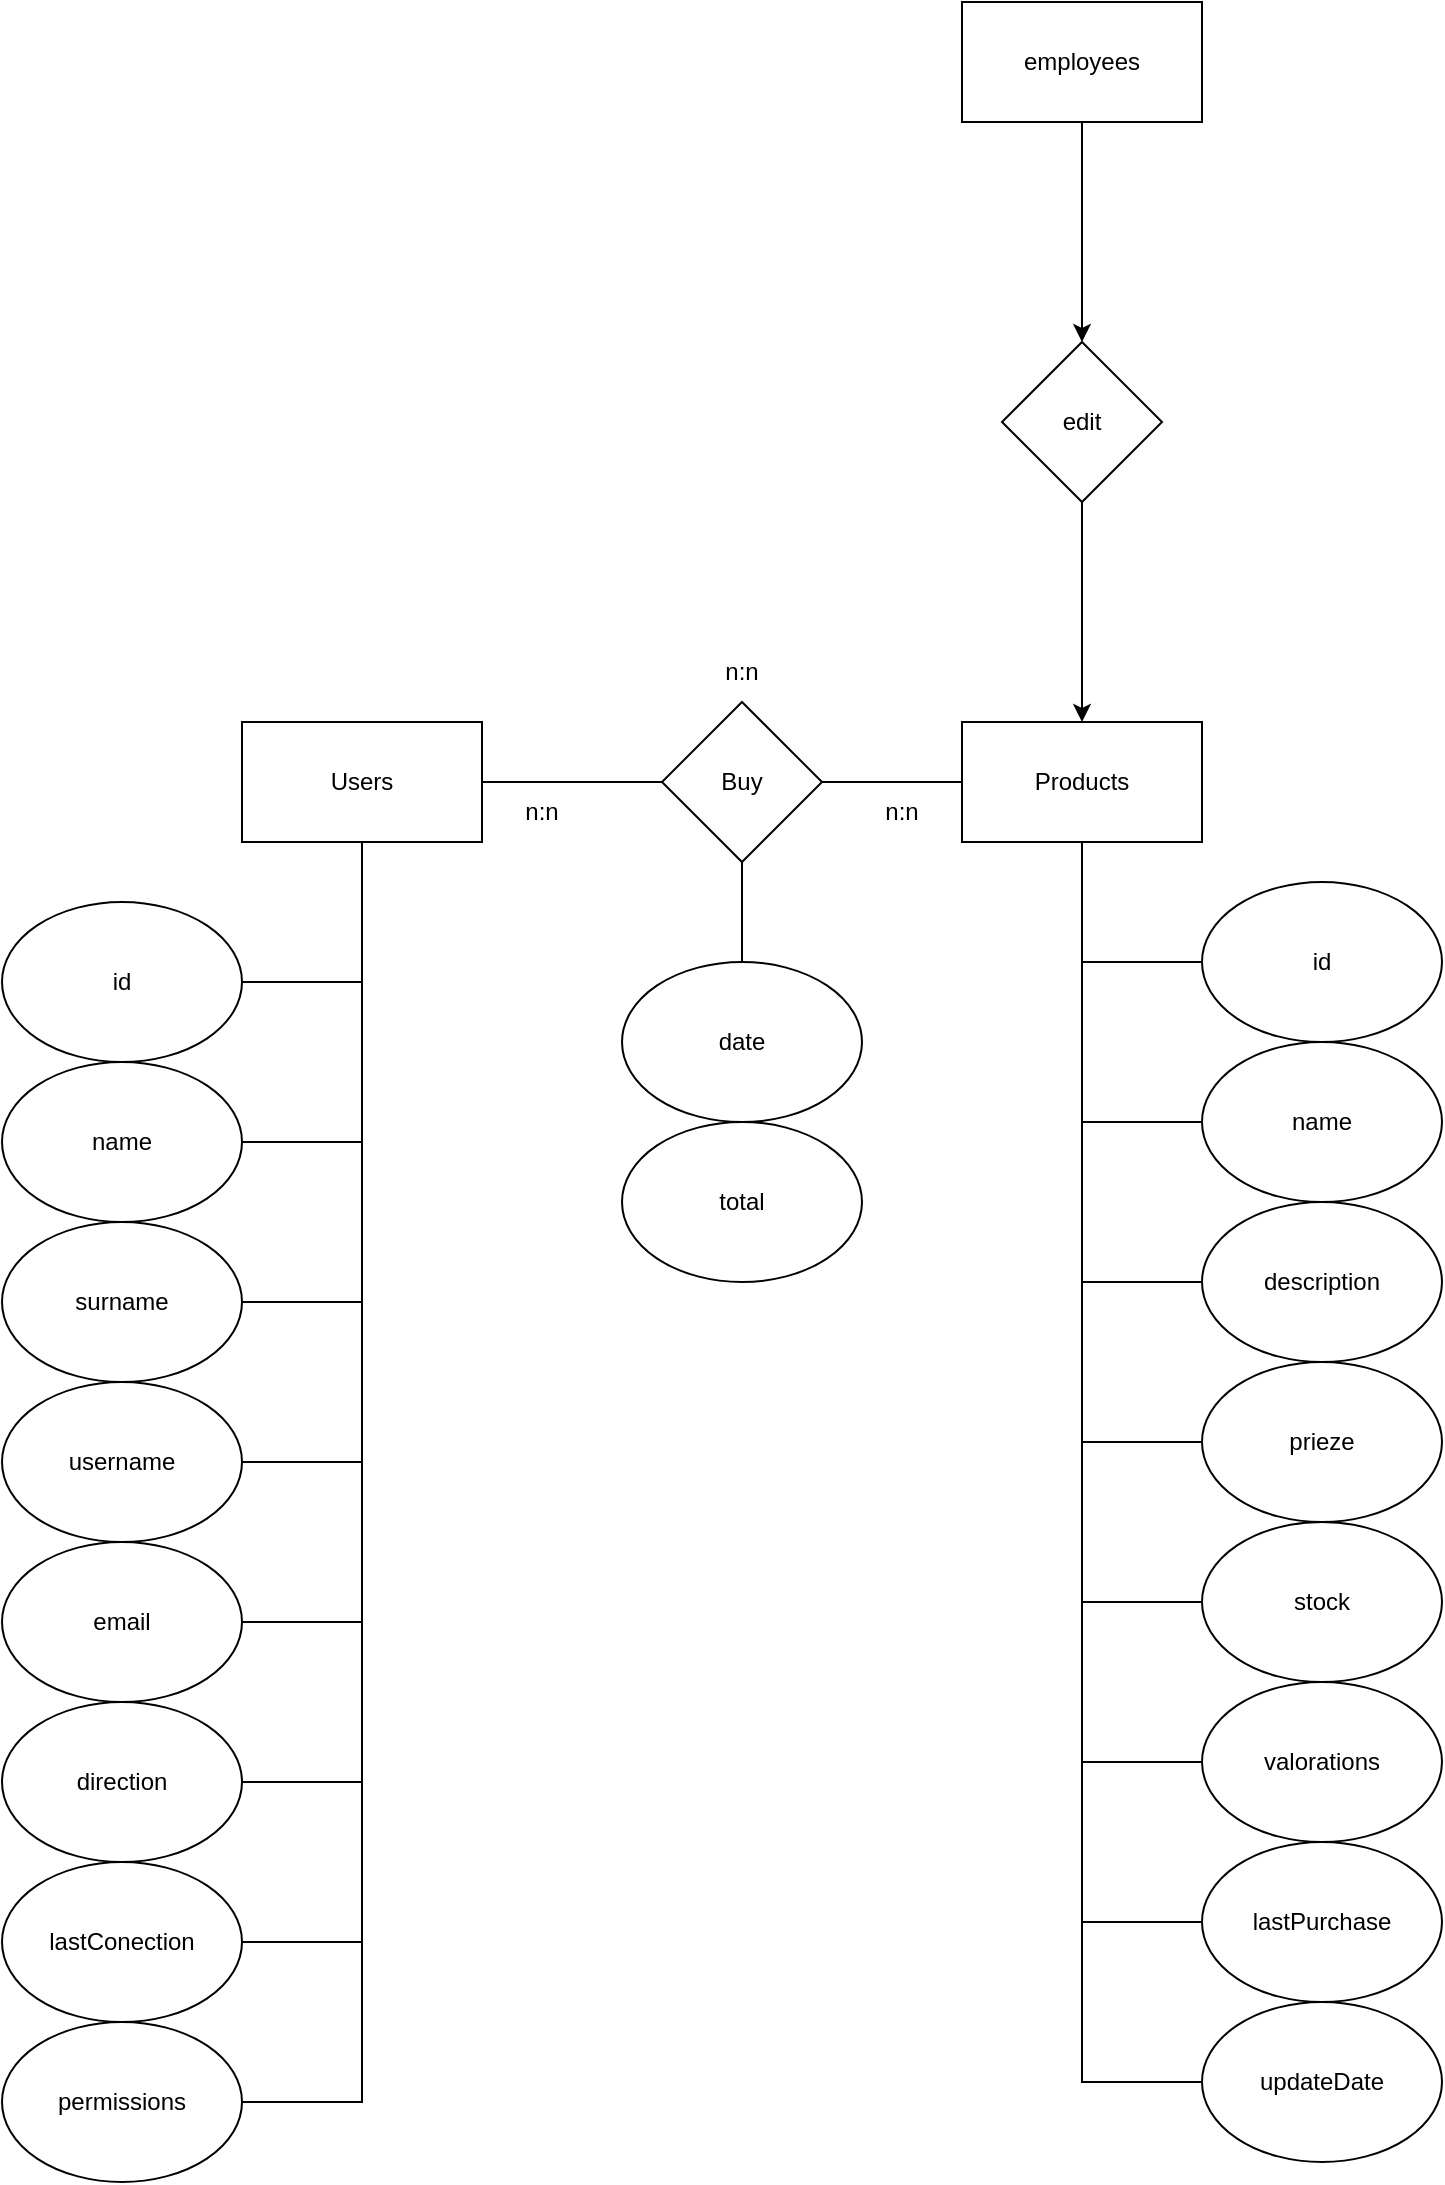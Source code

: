 <mxfile pages="2">
    <diagram name="Página-1" id="zLtE0ibs6d010ro-zzsu">
        <mxGraphModel dx="1560" dy="1284" grid="1" gridSize="10" guides="1" tooltips="1" connect="1" arrows="0" fold="1" page="0" pageScale="1" pageWidth="827" pageHeight="1169" math="0" shadow="0">
            <root>
                <mxCell id="0"/>
                <mxCell id="1" parent="0"/>
                <mxCell id="B8uFKf191cSAA51dwMwf-5" style="edgeStyle=orthogonalEdgeStyle;rounded=0;orthogonalLoop=1;jettySize=auto;html=1;exitX=1;exitY=0.5;exitDx=0;exitDy=0;entryX=0;entryY=0.5;entryDx=0;entryDy=0;endArrow=none;endFill=0;" parent="1" source="B8uFKf191cSAA51dwMwf-1" target="B8uFKf191cSAA51dwMwf-4" edge="1">
                    <mxGeometry relative="1" as="geometry"/>
                </mxCell>
                <mxCell id="B8uFKf191cSAA51dwMwf-17" style="edgeStyle=orthogonalEdgeStyle;rounded=0;orthogonalLoop=1;jettySize=auto;html=1;exitX=0.5;exitY=1;exitDx=0;exitDy=0;entryX=1;entryY=0.5;entryDx=0;entryDy=0;endArrow=none;endFill=0;" parent="1" source="B8uFKf191cSAA51dwMwf-1" target="B8uFKf191cSAA51dwMwf-8" edge="1">
                    <mxGeometry relative="1" as="geometry"/>
                </mxCell>
                <mxCell id="B8uFKf191cSAA51dwMwf-21" style="edgeStyle=orthogonalEdgeStyle;rounded=0;orthogonalLoop=1;jettySize=auto;html=1;exitX=0.5;exitY=1;exitDx=0;exitDy=0;entryX=1;entryY=0.5;entryDx=0;entryDy=0;endArrow=none;endFill=0;" parent="1" source="B8uFKf191cSAA51dwMwf-1" target="B8uFKf191cSAA51dwMwf-9" edge="1">
                    <mxGeometry relative="1" as="geometry"/>
                </mxCell>
                <mxCell id="B8uFKf191cSAA51dwMwf-22" style="edgeStyle=orthogonalEdgeStyle;rounded=0;orthogonalLoop=1;jettySize=auto;html=1;exitX=0.5;exitY=1;exitDx=0;exitDy=0;entryX=1;entryY=0.5;entryDx=0;entryDy=0;endArrow=none;endFill=0;" parent="1" source="B8uFKf191cSAA51dwMwf-1" target="B8uFKf191cSAA51dwMwf-14" edge="1">
                    <mxGeometry relative="1" as="geometry"/>
                </mxCell>
                <mxCell id="B8uFKf191cSAA51dwMwf-23" style="edgeStyle=orthogonalEdgeStyle;rounded=0;orthogonalLoop=1;jettySize=auto;html=1;exitX=0.5;exitY=1;exitDx=0;exitDy=0;entryX=1;entryY=0.5;entryDx=0;entryDy=0;endArrow=none;endFill=0;" parent="1" source="B8uFKf191cSAA51dwMwf-1" target="B8uFKf191cSAA51dwMwf-15" edge="1">
                    <mxGeometry relative="1" as="geometry"/>
                </mxCell>
                <mxCell id="B8uFKf191cSAA51dwMwf-24" style="edgeStyle=orthogonalEdgeStyle;rounded=0;orthogonalLoop=1;jettySize=auto;html=1;exitX=0.5;exitY=1;exitDx=0;exitDy=0;entryX=1;entryY=0.5;entryDx=0;entryDy=0;endArrow=none;endFill=0;" parent="1" source="B8uFKf191cSAA51dwMwf-1" target="B8uFKf191cSAA51dwMwf-16" edge="1">
                    <mxGeometry relative="1" as="geometry"/>
                </mxCell>
                <mxCell id="YQaQGq-jw3JlMh1jrU6u-14" style="edgeStyle=orthogonalEdgeStyle;rounded=0;orthogonalLoop=1;jettySize=auto;html=1;exitX=0.5;exitY=1;exitDx=0;exitDy=0;entryX=1;entryY=0.5;entryDx=0;entryDy=0;endArrow=none;endFill=0;" edge="1" parent="1" source="B8uFKf191cSAA51dwMwf-1" target="YQaQGq-jw3JlMh1jrU6u-12">
                    <mxGeometry relative="1" as="geometry"/>
                </mxCell>
                <mxCell id="YQaQGq-jw3JlMh1jrU6u-15" style="edgeStyle=orthogonalEdgeStyle;rounded=0;orthogonalLoop=1;jettySize=auto;html=1;exitX=0.5;exitY=1;exitDx=0;exitDy=0;entryX=1;entryY=0.5;entryDx=0;entryDy=0;endArrow=none;endFill=0;" edge="1" parent="1" source="B8uFKf191cSAA51dwMwf-1" target="YQaQGq-jw3JlMh1jrU6u-13">
                    <mxGeometry relative="1" as="geometry"/>
                </mxCell>
                <mxCell id="84ilnR-A8_lW_JfIz8pq-13" style="edgeStyle=orthogonalEdgeStyle;rounded=0;orthogonalLoop=1;jettySize=auto;html=1;exitX=0.5;exitY=1;exitDx=0;exitDy=0;entryX=1;entryY=0.5;entryDx=0;entryDy=0;endArrow=none;endFill=0;" edge="1" parent="1" source="B8uFKf191cSAA51dwMwf-1" target="84ilnR-A8_lW_JfIz8pq-12">
                    <mxGeometry relative="1" as="geometry"/>
                </mxCell>
                <mxCell id="B8uFKf191cSAA51dwMwf-1" value="Users" style="rounded=0;whiteSpace=wrap;html=1;" parent="1" vertex="1">
                    <mxGeometry x="70" y="140" width="120" height="60" as="geometry"/>
                </mxCell>
                <mxCell id="Fx9NDmlgZ-6RsZe8h9xq-7" style="edgeStyle=orthogonalEdgeStyle;rounded=0;orthogonalLoop=1;jettySize=auto;html=1;exitX=0.5;exitY=1;exitDx=0;exitDy=0;entryX=0;entryY=0.5;entryDx=0;entryDy=0;endArrow=none;endFill=0;" edge="1" parent="1" source="B8uFKf191cSAA51dwMwf-3" target="2">
                    <mxGeometry relative="1" as="geometry"/>
                </mxCell>
                <mxCell id="Fx9NDmlgZ-6RsZe8h9xq-8" style="edgeStyle=orthogonalEdgeStyle;rounded=0;orthogonalLoop=1;jettySize=auto;html=1;exitX=0.5;exitY=1;exitDx=0;exitDy=0;entryX=0;entryY=0.5;entryDx=0;entryDy=0;endArrow=none;endFill=0;" edge="1" parent="1" source="B8uFKf191cSAA51dwMwf-3" target="3">
                    <mxGeometry relative="1" as="geometry"/>
                </mxCell>
                <mxCell id="Fx9NDmlgZ-6RsZe8h9xq-9" style="edgeStyle=orthogonalEdgeStyle;rounded=0;orthogonalLoop=1;jettySize=auto;html=1;exitX=0.5;exitY=1;exitDx=0;exitDy=0;entryX=0;entryY=0.5;entryDx=0;entryDy=0;endArrow=none;endFill=0;" edge="1" parent="1" source="B8uFKf191cSAA51dwMwf-3" target="4">
                    <mxGeometry relative="1" as="geometry"/>
                </mxCell>
                <mxCell id="qD_ROZRWz0owMXq2W0Wv-12" style="edgeStyle=orthogonalEdgeStyle;rounded=0;orthogonalLoop=1;jettySize=auto;html=1;exitX=0.5;exitY=1;exitDx=0;exitDy=0;entryX=0;entryY=0.5;entryDx=0;entryDy=0;endArrow=none;endFill=0;" edge="1" parent="1" source="B8uFKf191cSAA51dwMwf-3" target="11">
                    <mxGeometry relative="1" as="geometry"/>
                </mxCell>
                <mxCell id="qD_ROZRWz0owMXq2W0Wv-13" style="edgeStyle=orthogonalEdgeStyle;rounded=0;orthogonalLoop=1;jettySize=auto;html=1;exitX=0.5;exitY=1;exitDx=0;exitDy=0;entryX=0;entryY=0.5;entryDx=0;entryDy=0;endArrow=none;endFill=0;" edge="1" parent="1" source="B8uFKf191cSAA51dwMwf-3" target="12">
                    <mxGeometry relative="1" as="geometry"/>
                </mxCell>
                <mxCell id="qD_ROZRWz0owMXq2W0Wv-14" style="edgeStyle=orthogonalEdgeStyle;rounded=0;orthogonalLoop=1;jettySize=auto;html=1;exitX=0.5;exitY=1;exitDx=0;exitDy=0;entryX=0;entryY=0.5;entryDx=0;entryDy=0;endArrow=none;endFill=0;" edge="1" parent="1" source="B8uFKf191cSAA51dwMwf-3" target="5">
                    <mxGeometry relative="1" as="geometry"/>
                </mxCell>
                <mxCell id="qD_ROZRWz0owMXq2W0Wv-15" style="edgeStyle=orthogonalEdgeStyle;rounded=0;orthogonalLoop=1;jettySize=auto;html=1;exitX=0.5;exitY=1;exitDx=0;exitDy=0;entryX=0;entryY=0.5;entryDx=0;entryDy=0;endArrow=none;endFill=0;" edge="1" parent="1" source="B8uFKf191cSAA51dwMwf-3" target="6">
                    <mxGeometry relative="1" as="geometry"/>
                </mxCell>
                <mxCell id="qD_ROZRWz0owMXq2W0Wv-16" style="edgeStyle=orthogonalEdgeStyle;rounded=0;orthogonalLoop=1;jettySize=auto;html=1;exitX=0.5;exitY=1;exitDx=0;exitDy=0;entryX=0;entryY=0.5;entryDx=0;entryDy=0;endArrow=none;endFill=0;" edge="1" parent="1" source="B8uFKf191cSAA51dwMwf-3" target="7">
                    <mxGeometry relative="1" as="geometry"/>
                </mxCell>
                <mxCell id="B8uFKf191cSAA51dwMwf-3" value="Products" style="rounded=0;whiteSpace=wrap;html=1;" parent="1" vertex="1">
                    <mxGeometry x="430" y="140" width="120" height="60" as="geometry"/>
                </mxCell>
                <mxCell id="B8uFKf191cSAA51dwMwf-6" style="edgeStyle=orthogonalEdgeStyle;rounded=0;orthogonalLoop=1;jettySize=auto;html=1;exitX=1;exitY=0.5;exitDx=0;exitDy=0;endArrow=none;endFill=0;" parent="1" source="B8uFKf191cSAA51dwMwf-4" target="B8uFKf191cSAA51dwMwf-3" edge="1">
                    <mxGeometry relative="1" as="geometry"/>
                </mxCell>
                <mxCell id="B8uFKf191cSAA51dwMwf-29" style="edgeStyle=orthogonalEdgeStyle;rounded=0;orthogonalLoop=1;jettySize=auto;html=1;exitX=0.5;exitY=1;exitDx=0;exitDy=0;entryX=0.5;entryY=0;entryDx=0;entryDy=0;endArrow=none;endFill=0;" parent="1" source="B8uFKf191cSAA51dwMwf-4" target="B8uFKf191cSAA51dwMwf-28" edge="1">
                    <mxGeometry relative="1" as="geometry"/>
                </mxCell>
                <mxCell id="xn379rYhinWIgHz6Pm18-13" style="edgeStyle=orthogonalEdgeStyle;rounded=0;orthogonalLoop=1;jettySize=auto;html=1;exitX=0.5;exitY=1;exitDx=0;exitDy=0;entryX=0.5;entryY=0;entryDx=0;entryDy=0;endArrow=none;endFill=0;" edge="1" parent="1" source="B8uFKf191cSAA51dwMwf-4" target="xn379rYhinWIgHz6Pm18-12">
                    <mxGeometry relative="1" as="geometry"/>
                </mxCell>
                <mxCell id="B8uFKf191cSAA51dwMwf-4" value="Buy" style="rhombus;whiteSpace=wrap;html=1;" parent="1" vertex="1">
                    <mxGeometry x="280" y="130" width="80" height="80" as="geometry"/>
                </mxCell>
                <mxCell id="B8uFKf191cSAA51dwMwf-8" value="id" style="ellipse;whiteSpace=wrap;html=1;" parent="1" vertex="1">
                    <mxGeometry x="-50" y="230" width="120" height="80" as="geometry"/>
                </mxCell>
                <mxCell id="B8uFKf191cSAA51dwMwf-9" value="name" style="ellipse;whiteSpace=wrap;html=1;" parent="1" vertex="1">
                    <mxGeometry x="-50" y="310" width="120" height="80" as="geometry"/>
                </mxCell>
                <mxCell id="B8uFKf191cSAA51dwMwf-14" value="surname" style="ellipse;whiteSpace=wrap;html=1;" parent="1" vertex="1">
                    <mxGeometry x="-50" y="390" width="120" height="80" as="geometry"/>
                </mxCell>
                <mxCell id="B8uFKf191cSAA51dwMwf-15" value="email" style="ellipse;whiteSpace=wrap;html=1;" parent="1" vertex="1">
                    <mxGeometry x="-50" y="550" width="120" height="80" as="geometry"/>
                </mxCell>
                <mxCell id="B8uFKf191cSAA51dwMwf-16" value="lastConection" style="ellipse;whiteSpace=wrap;html=1;" parent="1" vertex="1">
                    <mxGeometry x="-50" y="710" width="120" height="80" as="geometry"/>
                </mxCell>
                <mxCell id="B8uFKf191cSAA51dwMwf-25" value="n:n" style="text;strokeColor=none;align=center;fillColor=none;html=1;verticalAlign=middle;whiteSpace=wrap;rounded=0;" parent="1" vertex="1">
                    <mxGeometry x="190" y="170" width="60" height="30" as="geometry"/>
                </mxCell>
                <mxCell id="B8uFKf191cSAA51dwMwf-26" value="n:n" style="text;strokeColor=none;align=center;fillColor=none;html=1;verticalAlign=middle;whiteSpace=wrap;rounded=0;" parent="1" vertex="1">
                    <mxGeometry x="370" y="170" width="60" height="30" as="geometry"/>
                </mxCell>
                <mxCell id="B8uFKf191cSAA51dwMwf-27" value="n:n" style="text;strokeColor=none;align=center;fillColor=none;html=1;verticalAlign=middle;whiteSpace=wrap;rounded=0;" parent="1" vertex="1">
                    <mxGeometry x="290" y="100" width="60" height="30" as="geometry"/>
                </mxCell>
                <mxCell id="B8uFKf191cSAA51dwMwf-28" value="date" style="ellipse;whiteSpace=wrap;html=1;" parent="1" vertex="1">
                    <mxGeometry x="260" y="260" width="120" height="80" as="geometry"/>
                </mxCell>
                <mxCell id="2" value="id" style="ellipse;whiteSpace=wrap;html=1;" vertex="1" parent="1">
                    <mxGeometry x="550" y="220" width="120" height="80" as="geometry"/>
                </mxCell>
                <mxCell id="3" value="name" style="ellipse;whiteSpace=wrap;html=1;" vertex="1" parent="1">
                    <mxGeometry x="550" y="300" width="120" height="80" as="geometry"/>
                </mxCell>
                <mxCell id="4" value="stock" style="ellipse;whiteSpace=wrap;html=1;" vertex="1" parent="1">
                    <mxGeometry x="550" y="540" width="120" height="80" as="geometry"/>
                </mxCell>
                <mxCell id="5" value="valorations" style="ellipse;whiteSpace=wrap;html=1;" vertex="1" parent="1">
                    <mxGeometry x="550" y="620" width="120" height="80" as="geometry"/>
                </mxCell>
                <mxCell id="6" value="lastPurchase" style="ellipse;whiteSpace=wrap;html=1;" vertex="1" parent="1">
                    <mxGeometry x="550" y="700" width="120" height="80" as="geometry"/>
                </mxCell>
                <mxCell id="7" value="updateDate" style="ellipse;whiteSpace=wrap;html=1;" vertex="1" parent="1">
                    <mxGeometry x="550" y="780" width="120" height="80" as="geometry"/>
                </mxCell>
                <mxCell id="11" value="prieze" style="ellipse;whiteSpace=wrap;html=1;" vertex="1" parent="1">
                    <mxGeometry x="550" y="460" width="120" height="80" as="geometry"/>
                </mxCell>
                <mxCell id="12" value="description" style="ellipse;whiteSpace=wrap;html=1;" vertex="1" parent="1">
                    <mxGeometry x="550" y="380" width="120" height="80" as="geometry"/>
                </mxCell>
                <mxCell id="YQaQGq-jw3JlMh1jrU6u-12" value="username" style="ellipse;whiteSpace=wrap;html=1;" vertex="1" parent="1">
                    <mxGeometry x="-50" y="470" width="120" height="80" as="geometry"/>
                </mxCell>
                <mxCell id="YQaQGq-jw3JlMh1jrU6u-13" value="direction" style="ellipse;whiteSpace=wrap;html=1;" vertex="1" parent="1">
                    <mxGeometry x="-50" y="630" width="120" height="80" as="geometry"/>
                </mxCell>
                <mxCell id="xn379rYhinWIgHz6Pm18-12" value="total" style="ellipse;whiteSpace=wrap;html=1;" vertex="1" parent="1">
                    <mxGeometry x="260" y="340" width="120" height="80" as="geometry"/>
                </mxCell>
                <mxCell id="84ilnR-A8_lW_JfIz8pq-12" value="permissions" style="ellipse;whiteSpace=wrap;html=1;" vertex="1" parent="1">
                    <mxGeometry x="-50" y="790" width="120" height="80" as="geometry"/>
                </mxCell>
                <mxCell id="u-zSCYOoZeYXMoc56wpQ-14" style="edgeStyle=orthogonalEdgeStyle;rounded=0;orthogonalLoop=1;jettySize=auto;html=1;exitX=0.5;exitY=1;exitDx=0;exitDy=0;entryX=0.5;entryY=0;entryDx=0;entryDy=0;" edge="1" parent="1" source="u-zSCYOoZeYXMoc56wpQ-12" target="u-zSCYOoZeYXMoc56wpQ-13">
                    <mxGeometry relative="1" as="geometry"/>
                </mxCell>
                <mxCell id="u-zSCYOoZeYXMoc56wpQ-12" value="employees" style="rounded=0;whiteSpace=wrap;html=1;" vertex="1" parent="1">
                    <mxGeometry x="430" y="-220" width="120" height="60" as="geometry"/>
                </mxCell>
                <mxCell id="u-zSCYOoZeYXMoc56wpQ-18" style="edgeStyle=orthogonalEdgeStyle;rounded=0;orthogonalLoop=1;jettySize=auto;html=1;exitX=0.5;exitY=1;exitDx=0;exitDy=0;entryX=0.5;entryY=0;entryDx=0;entryDy=0;" edge="1" parent="1" source="u-zSCYOoZeYXMoc56wpQ-13" target="B8uFKf191cSAA51dwMwf-3">
                    <mxGeometry relative="1" as="geometry"/>
                </mxCell>
                <mxCell id="u-zSCYOoZeYXMoc56wpQ-13" value="edit" style="rhombus;whiteSpace=wrap;html=1;" vertex="1" parent="1">
                    <mxGeometry x="450" y="-50" width="80" height="80" as="geometry"/>
                </mxCell>
            </root>
        </mxGraphModel>
    </diagram>
    <diagram id="TvPcQCiz99zke4HLROEd" name="Página-2">
        <mxGraphModel dx="812" dy="619" grid="1" gridSize="10" guides="1" tooltips="1" connect="1" arrows="1" fold="1" page="1" pageScale="1" pageWidth="827" pageHeight="1169" math="0" shadow="0">
            <root>
                <mxCell id="0"/>
                <mxCell id="1" parent="0"/>
                <mxCell id="waSs9sh0I_em87xPHPR--1" value="Users" style="swimlane;fontStyle=0;childLayout=stackLayout;horizontal=1;startSize=30;horizontalStack=0;resizeParent=1;resizeParentMax=0;resizeLast=0;collapsible=1;marginBottom=0;whiteSpace=wrap;html=1;" vertex="1" parent="1">
                    <mxGeometry x="120" y="280" width="140" height="300" as="geometry"/>
                </mxCell>
                <mxCell id="waSs9sh0I_em87xPHPR--2" value="user_id (PK)" style="text;strokeColor=none;fillColor=none;align=left;verticalAlign=middle;spacingLeft=4;spacingRight=4;overflow=hidden;points=[[0,0.5],[1,0.5]];portConstraint=eastwest;rotatable=0;whiteSpace=wrap;html=1;" vertex="1" parent="waSs9sh0I_em87xPHPR--1">
                    <mxGeometry y="30" width="140" height="30" as="geometry"/>
                </mxCell>
                <mxCell id="waSs9sh0I_em87xPHPR--3" value="name" style="text;strokeColor=none;fillColor=none;align=left;verticalAlign=middle;spacingLeft=4;spacingRight=4;overflow=hidden;points=[[0,0.5],[1,0.5]];portConstraint=eastwest;rotatable=0;whiteSpace=wrap;html=1;" vertex="1" parent="waSs9sh0I_em87xPHPR--1">
                    <mxGeometry y="60" width="140" height="30" as="geometry"/>
                </mxCell>
                <mxCell id="waSs9sh0I_em87xPHPR--4" value="surname" style="text;strokeColor=none;fillColor=none;align=left;verticalAlign=middle;spacingLeft=4;spacingRight=4;overflow=hidden;points=[[0,0.5],[1,0.5]];portConstraint=eastwest;rotatable=0;whiteSpace=wrap;html=1;" vertex="1" parent="waSs9sh0I_em87xPHPR--1">
                    <mxGeometry y="90" width="140" height="30" as="geometry"/>
                </mxCell>
                <mxCell id="DWkxQuJaiUWNsjdUbV-W-1" value="username" style="text;strokeColor=none;fillColor=none;align=left;verticalAlign=middle;spacingLeft=4;spacingRight=4;overflow=hidden;points=[[0,0.5],[1,0.5]];portConstraint=eastwest;rotatable=0;whiteSpace=wrap;html=1;" vertex="1" parent="waSs9sh0I_em87xPHPR--1">
                    <mxGeometry y="120" width="140" height="30" as="geometry"/>
                </mxCell>
                <mxCell id="BSHsVKtRgK_aZmBgOyL4-1" value="email" style="text;strokeColor=none;fillColor=none;align=left;verticalAlign=middle;spacingLeft=4;spacingRight=4;overflow=hidden;points=[[0,0.5],[1,0.5]];portConstraint=eastwest;rotatable=0;whiteSpace=wrap;html=1;" vertex="1" parent="waSs9sh0I_em87xPHPR--1">
                    <mxGeometry y="150" width="140" height="30" as="geometry"/>
                </mxCell>
                <mxCell id="BSHsVKtRgK_aZmBgOyL4-3" value="password" style="text;strokeColor=none;fillColor=none;align=left;verticalAlign=middle;spacingLeft=4;spacingRight=4;overflow=hidden;points=[[0,0.5],[1,0.5]];portConstraint=eastwest;rotatable=0;whiteSpace=wrap;html=1;" vertex="1" parent="waSs9sh0I_em87xPHPR--1">
                    <mxGeometry y="180" width="140" height="30" as="geometry"/>
                </mxCell>
                <mxCell id="DWkxQuJaiUWNsjdUbV-W-2" value="direction" style="text;strokeColor=none;fillColor=none;align=left;verticalAlign=middle;spacingLeft=4;spacingRight=4;overflow=hidden;points=[[0,0.5],[1,0.5]];portConstraint=eastwest;rotatable=0;whiteSpace=wrap;html=1;" vertex="1" parent="waSs9sh0I_em87xPHPR--1">
                    <mxGeometry y="210" width="140" height="30" as="geometry"/>
                </mxCell>
                <mxCell id="BSHsVKtRgK_aZmBgOyL4-2" value="lastConnection" style="text;strokeColor=none;fillColor=none;align=left;verticalAlign=middle;spacingLeft=4;spacingRight=4;overflow=hidden;points=[[0,0.5],[1,0.5]];portConstraint=eastwest;rotatable=0;whiteSpace=wrap;html=1;" vertex="1" parent="waSs9sh0I_em87xPHPR--1">
                    <mxGeometry y="240" width="140" height="30" as="geometry"/>
                </mxCell>
                <mxCell id="gThPDJ6F8PH8_wV4CeO_-5" value="permissions" style="text;strokeColor=none;fillColor=none;align=left;verticalAlign=middle;spacingLeft=4;spacingRight=4;overflow=hidden;points=[[0,0.5],[1,0.5]];portConstraint=eastwest;rotatable=0;whiteSpace=wrap;html=1;" vertex="1" parent="waSs9sh0I_em87xPHPR--1">
                    <mxGeometry y="270" width="140" height="30" as="geometry"/>
                </mxCell>
                <mxCell id="BSHsVKtRgK_aZmBgOyL4-8" value="products" style="swimlane;fontStyle=0;childLayout=stackLayout;horizontal=1;startSize=30;horizontalStack=0;resizeParent=1;resizeParentMax=0;resizeLast=0;collapsible=1;marginBottom=0;whiteSpace=wrap;html=1;" vertex="1" parent="1">
                    <mxGeometry x="1030" y="280" width="140" height="300" as="geometry"/>
                </mxCell>
                <mxCell id="BSHsVKtRgK_aZmBgOyL4-9" value="product_id" style="text;strokeColor=none;fillColor=none;align=left;verticalAlign=middle;spacingLeft=4;spacingRight=4;overflow=hidden;points=[[0,0.5],[1,0.5]];portConstraint=eastwest;rotatable=0;whiteSpace=wrap;html=1;" vertex="1" parent="BSHsVKtRgK_aZmBgOyL4-8">
                    <mxGeometry y="30" width="140" height="30" as="geometry"/>
                </mxCell>
                <mxCell id="BSHsVKtRgK_aZmBgOyL4-10" value="name" style="text;strokeColor=none;fillColor=none;align=left;verticalAlign=middle;spacingLeft=4;spacingRight=4;overflow=hidden;points=[[0,0.5],[1,0.5]];portConstraint=eastwest;rotatable=0;whiteSpace=wrap;html=1;" vertex="1" parent="BSHsVKtRgK_aZmBgOyL4-8">
                    <mxGeometry y="60" width="140" height="30" as="geometry"/>
                </mxCell>
                <mxCell id="BSHsVKtRgK_aZmBgOyL4-11" value="surname" style="text;strokeColor=none;fillColor=none;align=left;verticalAlign=middle;spacingLeft=4;spacingRight=4;overflow=hidden;points=[[0,0.5],[1,0.5]];portConstraint=eastwest;rotatable=0;whiteSpace=wrap;html=1;" vertex="1" parent="BSHsVKtRgK_aZmBgOyL4-8">
                    <mxGeometry y="90" width="140" height="30" as="geometry"/>
                </mxCell>
                <mxCell id="BSHsVKtRgK_aZmBgOyL4-12" value="description" style="text;strokeColor=none;fillColor=none;align=left;verticalAlign=middle;spacingLeft=4;spacingRight=4;overflow=hidden;points=[[0,0.5],[1,0.5]];portConstraint=eastwest;rotatable=0;whiteSpace=wrap;html=1;" vertex="1" parent="BSHsVKtRgK_aZmBgOyL4-8">
                    <mxGeometry y="120" width="140" height="30" as="geometry"/>
                </mxCell>
                <mxCell id="BSHsVKtRgK_aZmBgOyL4-13" value="prieze" style="text;strokeColor=none;fillColor=none;align=left;verticalAlign=middle;spacingLeft=4;spacingRight=4;overflow=hidden;points=[[0,0.5],[1,0.5]];portConstraint=eastwest;rotatable=0;whiteSpace=wrap;html=1;" vertex="1" parent="BSHsVKtRgK_aZmBgOyL4-8">
                    <mxGeometry y="150" width="140" height="30" as="geometry"/>
                </mxCell>
                <mxCell id="BSHsVKtRgK_aZmBgOyL4-14" value="stock" style="text;strokeColor=none;fillColor=none;align=left;verticalAlign=middle;spacingLeft=4;spacingRight=4;overflow=hidden;points=[[0,0.5],[1,0.5]];portConstraint=eastwest;rotatable=0;whiteSpace=wrap;html=1;" vertex="1" parent="BSHsVKtRgK_aZmBgOyL4-8">
                    <mxGeometry y="180" width="140" height="30" as="geometry"/>
                </mxCell>
                <mxCell id="BSHsVKtRgK_aZmBgOyL4-15" value="valorations" style="text;strokeColor=none;fillColor=none;align=left;verticalAlign=middle;spacingLeft=4;spacingRight=4;overflow=hidden;points=[[0,0.5],[1,0.5]];portConstraint=eastwest;rotatable=0;whiteSpace=wrap;html=1;" vertex="1" parent="BSHsVKtRgK_aZmBgOyL4-8">
                    <mxGeometry y="210" width="140" height="30" as="geometry"/>
                </mxCell>
                <mxCell id="BSHsVKtRgK_aZmBgOyL4-16" value="lastPurcharse" style="text;strokeColor=none;fillColor=none;align=left;verticalAlign=middle;spacingLeft=4;spacingRight=4;overflow=hidden;points=[[0,0.5],[1,0.5]];portConstraint=eastwest;rotatable=0;whiteSpace=wrap;html=1;" vertex="1" parent="BSHsVKtRgK_aZmBgOyL4-8">
                    <mxGeometry y="240" width="140" height="30" as="geometry"/>
                </mxCell>
                <mxCell id="npjCYn9wbmoTlK826qw4-1" value="updateDate" style="text;strokeColor=none;fillColor=none;align=left;verticalAlign=middle;spacingLeft=4;spacingRight=4;overflow=hidden;points=[[0,0.5],[1,0.5]];portConstraint=eastwest;rotatable=0;whiteSpace=wrap;html=1;" vertex="1" parent="BSHsVKtRgK_aZmBgOyL4-8">
                    <mxGeometry y="270" width="140" height="30" as="geometry"/>
                </mxCell>
                <mxCell id="Hpc5hLBD5fXq-BS86aJH-2" value="order" style="swimlane;fontStyle=0;childLayout=stackLayout;horizontal=1;startSize=30;horizontalStack=0;resizeParent=1;resizeParentMax=0;resizeLast=0;collapsible=1;marginBottom=0;whiteSpace=wrap;html=1;" vertex="1" parent="1">
                    <mxGeometry x="410" y="270" width="140" height="150" as="geometry"/>
                </mxCell>
                <mxCell id="Hpc5hLBD5fXq-BS86aJH-3" value="order_id (PK)" style="text;strokeColor=none;fillColor=none;align=left;verticalAlign=middle;spacingLeft=4;spacingRight=4;overflow=hidden;points=[[0,0.5],[1,0.5]];portConstraint=eastwest;rotatable=0;whiteSpace=wrap;html=1;" vertex="1" parent="Hpc5hLBD5fXq-BS86aJH-2">
                    <mxGeometry y="30" width="140" height="30" as="geometry"/>
                </mxCell>
                <mxCell id="Hpc5hLBD5fXq-BS86aJH-4" value="user_id (FK)" style="text;strokeColor=none;fillColor=none;align=left;verticalAlign=middle;spacingLeft=4;spacingRight=4;overflow=hidden;points=[[0,0.5],[1,0.5]];portConstraint=eastwest;rotatable=0;whiteSpace=wrap;html=1;" vertex="1" parent="Hpc5hLBD5fXq-BS86aJH-2">
                    <mxGeometry y="60" width="140" height="30" as="geometry"/>
                </mxCell>
                <mxCell id="Hpc5hLBD5fXq-BS86aJH-5" value="date" style="text;strokeColor=none;fillColor=none;align=left;verticalAlign=middle;spacingLeft=4;spacingRight=4;overflow=hidden;points=[[0,0.5],[1,0.5]];portConstraint=eastwest;rotatable=0;whiteSpace=wrap;html=1;" vertex="1" parent="Hpc5hLBD5fXq-BS86aJH-2">
                    <mxGeometry y="90" width="140" height="30" as="geometry"/>
                </mxCell>
                <mxCell id="UgySy0CbKP4riOPXAPi9-1" value="total" style="text;strokeColor=none;fillColor=none;align=left;verticalAlign=middle;spacingLeft=4;spacingRight=4;overflow=hidden;points=[[0,0.5],[1,0.5]];portConstraint=eastwest;rotatable=0;whiteSpace=wrap;html=1;" vertex="1" parent="Hpc5hLBD5fXq-BS86aJH-2">
                    <mxGeometry y="120" width="140" height="30" as="geometry"/>
                </mxCell>
                <mxCell id="Hpc5hLBD5fXq-BS86aJH-6" value="order details" style="swimlane;fontStyle=0;childLayout=stackLayout;horizontal=1;startSize=30;horizontalStack=0;resizeParent=1;resizeParentMax=0;resizeLast=0;collapsible=1;marginBottom=0;whiteSpace=wrap;html=1;" vertex="1" parent="1">
                    <mxGeometry x="690" y="280" width="140" height="180" as="geometry"/>
                </mxCell>
                <mxCell id="Hpc5hLBD5fXq-BS86aJH-7" value="details_id (PK)" style="text;strokeColor=none;fillColor=none;align=left;verticalAlign=middle;spacingLeft=4;spacingRight=4;overflow=hidden;points=[[0,0.5],[1,0.5]];portConstraint=eastwest;rotatable=0;whiteSpace=wrap;html=1;" vertex="1" parent="Hpc5hLBD5fXq-BS86aJH-6">
                    <mxGeometry y="30" width="140" height="30" as="geometry"/>
                </mxCell>
                <mxCell id="Hpc5hLBD5fXq-BS86aJH-8" value="order_id (FK)" style="text;strokeColor=none;fillColor=none;align=left;verticalAlign=middle;spacingLeft=4;spacingRight=4;overflow=hidden;points=[[0,0.5],[1,0.5]];portConstraint=eastwest;rotatable=0;whiteSpace=wrap;html=1;" vertex="1" parent="Hpc5hLBD5fXq-BS86aJH-6">
                    <mxGeometry y="60" width="140" height="30" as="geometry"/>
                </mxCell>
                <mxCell id="Hpc5hLBD5fXq-BS86aJH-9" value="product_id (FK)" style="text;strokeColor=none;fillColor=none;align=left;verticalAlign=middle;spacingLeft=4;spacingRight=4;overflow=hidden;points=[[0,0.5],[1,0.5]];portConstraint=eastwest;rotatable=0;whiteSpace=wrap;html=1;" vertex="1" parent="Hpc5hLBD5fXq-BS86aJH-6">
                    <mxGeometry y="90" width="140" height="30" as="geometry"/>
                </mxCell>
                <mxCell id="gThPDJ6F8PH8_wV4CeO_-1" value="itemPrieze" style="text;strokeColor=none;fillColor=none;align=left;verticalAlign=middle;spacingLeft=4;spacingRight=4;overflow=hidden;points=[[0,0.5],[1,0.5]];portConstraint=eastwest;rotatable=0;whiteSpace=wrap;html=1;" vertex="1" parent="Hpc5hLBD5fXq-BS86aJH-6">
                    <mxGeometry y="120" width="140" height="30" as="geometry"/>
                </mxCell>
                <mxCell id="gThPDJ6F8PH8_wV4CeO_-2" value="quantity" style="text;strokeColor=none;fillColor=none;align=left;verticalAlign=middle;spacingLeft=4;spacingRight=4;overflow=hidden;points=[[0,0.5],[1,0.5]];portConstraint=eastwest;rotatable=0;whiteSpace=wrap;html=1;" vertex="1" parent="Hpc5hLBD5fXq-BS86aJH-6">
                    <mxGeometry y="150" width="140" height="30" as="geometry"/>
                </mxCell>
                <mxCell id="Hpc5hLBD5fXq-BS86aJH-10" style="edgeStyle=orthogonalEdgeStyle;rounded=0;orthogonalLoop=1;jettySize=auto;html=1;exitX=1;exitY=0.5;exitDx=0;exitDy=0;entryX=0;entryY=0.5;entryDx=0;entryDy=0;" edge="1" parent="1" source="waSs9sh0I_em87xPHPR--2" target="Hpc5hLBD5fXq-BS86aJH-4">
                    <mxGeometry relative="1" as="geometry"/>
                </mxCell>
                <mxCell id="gThPDJ6F8PH8_wV4CeO_-3" style="edgeStyle=orthogonalEdgeStyle;rounded=0;orthogonalLoop=1;jettySize=auto;html=1;exitX=1;exitY=0.5;exitDx=0;exitDy=0;entryX=0;entryY=0.5;entryDx=0;entryDy=0;" edge="1" parent="1" source="Hpc5hLBD5fXq-BS86aJH-3" target="Hpc5hLBD5fXq-BS86aJH-8">
                    <mxGeometry relative="1" as="geometry"/>
                </mxCell>
                <mxCell id="gThPDJ6F8PH8_wV4CeO_-4" style="edgeStyle=orthogonalEdgeStyle;rounded=0;orthogonalLoop=1;jettySize=auto;html=1;exitX=0;exitY=0.5;exitDx=0;exitDy=0;entryX=1;entryY=0.5;entryDx=0;entryDy=0;" edge="1" parent="1" source="BSHsVKtRgK_aZmBgOyL4-9" target="Hpc5hLBD5fXq-BS86aJH-9">
                    <mxGeometry relative="1" as="geometry"/>
                </mxCell>
            </root>
        </mxGraphModel>
    </diagram>
</mxfile>